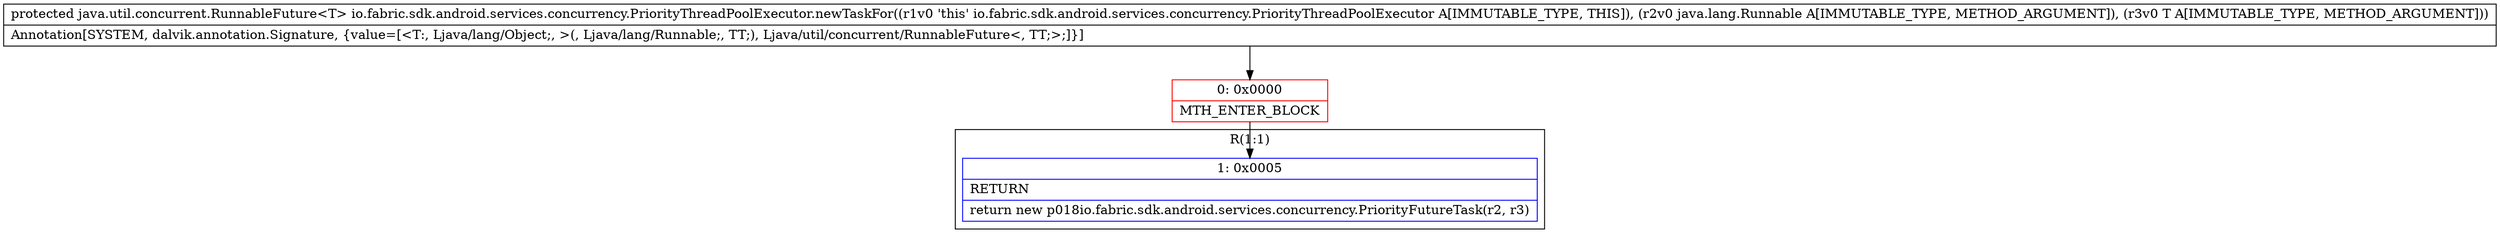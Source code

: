 digraph "CFG forio.fabric.sdk.android.services.concurrency.PriorityThreadPoolExecutor.newTaskFor(Ljava\/lang\/Runnable;Ljava\/lang\/Object;)Ljava\/util\/concurrent\/RunnableFuture;" {
subgraph cluster_Region_1314620879 {
label = "R(1:1)";
node [shape=record,color=blue];
Node_1 [shape=record,label="{1\:\ 0x0005|RETURN\l|return new p018io.fabric.sdk.android.services.concurrency.PriorityFutureTask(r2, r3)\l}"];
}
Node_0 [shape=record,color=red,label="{0\:\ 0x0000|MTH_ENTER_BLOCK\l}"];
MethodNode[shape=record,label="{protected java.util.concurrent.RunnableFuture\<T\> io.fabric.sdk.android.services.concurrency.PriorityThreadPoolExecutor.newTaskFor((r1v0 'this' io.fabric.sdk.android.services.concurrency.PriorityThreadPoolExecutor A[IMMUTABLE_TYPE, THIS]), (r2v0 java.lang.Runnable A[IMMUTABLE_TYPE, METHOD_ARGUMENT]), (r3v0 T A[IMMUTABLE_TYPE, METHOD_ARGUMENT]))  | Annotation[SYSTEM, dalvik.annotation.Signature, \{value=[\<T:, Ljava\/lang\/Object;, \>(, Ljava\/lang\/Runnable;, TT;), Ljava\/util\/concurrent\/RunnableFuture\<, TT;\>;]\}]\l}"];
MethodNode -> Node_0;
Node_0 -> Node_1;
}

